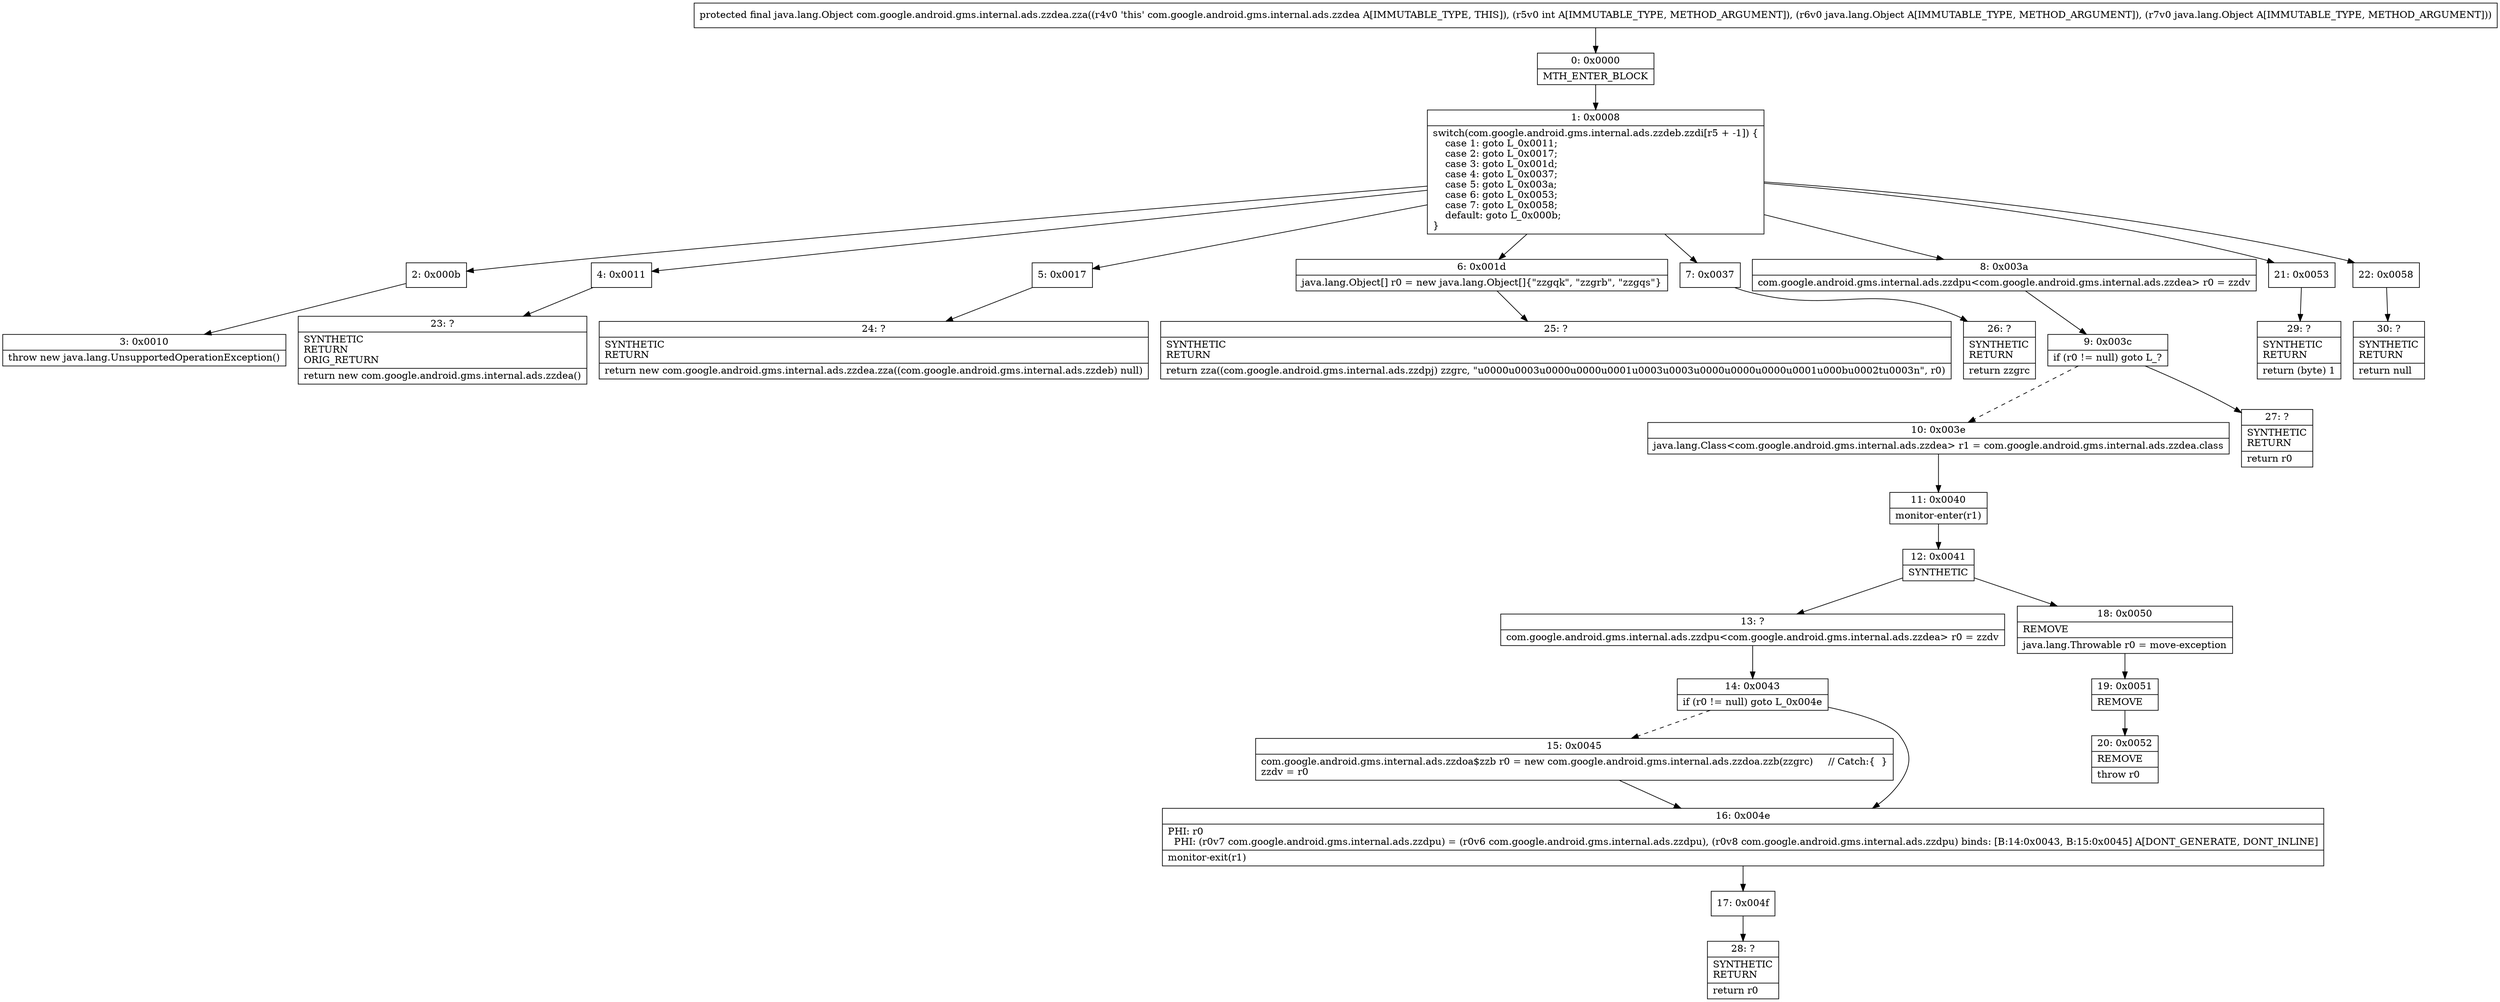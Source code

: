 digraph "CFG forcom.google.android.gms.internal.ads.zzdea.zza(ILjava\/lang\/Object;Ljava\/lang\/Object;)Ljava\/lang\/Object;" {
Node_0 [shape=record,label="{0\:\ 0x0000|MTH_ENTER_BLOCK\l}"];
Node_1 [shape=record,label="{1\:\ 0x0008|switch(com.google.android.gms.internal.ads.zzdeb.zzdi[r5 + \-1]) \{\l    case 1: goto L_0x0011;\l    case 2: goto L_0x0017;\l    case 3: goto L_0x001d;\l    case 4: goto L_0x0037;\l    case 5: goto L_0x003a;\l    case 6: goto L_0x0053;\l    case 7: goto L_0x0058;\l    default: goto L_0x000b;\l\}\l}"];
Node_2 [shape=record,label="{2\:\ 0x000b}"];
Node_3 [shape=record,label="{3\:\ 0x0010|throw new java.lang.UnsupportedOperationException()\l}"];
Node_4 [shape=record,label="{4\:\ 0x0011}"];
Node_5 [shape=record,label="{5\:\ 0x0017}"];
Node_6 [shape=record,label="{6\:\ 0x001d|java.lang.Object[] r0 = new java.lang.Object[]\{\"zzgqk\", \"zzgrb\", \"zzgqs\"\}\l}"];
Node_7 [shape=record,label="{7\:\ 0x0037}"];
Node_8 [shape=record,label="{8\:\ 0x003a|com.google.android.gms.internal.ads.zzdpu\<com.google.android.gms.internal.ads.zzdea\> r0 = zzdv\l}"];
Node_9 [shape=record,label="{9\:\ 0x003c|if (r0 != null) goto L_?\l}"];
Node_10 [shape=record,label="{10\:\ 0x003e|java.lang.Class\<com.google.android.gms.internal.ads.zzdea\> r1 = com.google.android.gms.internal.ads.zzdea.class\l}"];
Node_11 [shape=record,label="{11\:\ 0x0040|monitor\-enter(r1)\l}"];
Node_12 [shape=record,label="{12\:\ 0x0041|SYNTHETIC\l}"];
Node_13 [shape=record,label="{13\:\ ?|com.google.android.gms.internal.ads.zzdpu\<com.google.android.gms.internal.ads.zzdea\> r0 = zzdv\l}"];
Node_14 [shape=record,label="{14\:\ 0x0043|if (r0 != null) goto L_0x004e\l}"];
Node_15 [shape=record,label="{15\:\ 0x0045|com.google.android.gms.internal.ads.zzdoa$zzb r0 = new com.google.android.gms.internal.ads.zzdoa.zzb(zzgrc)     \/\/ Catch:\{  \}\lzzdv = r0\l}"];
Node_16 [shape=record,label="{16\:\ 0x004e|PHI: r0 \l  PHI: (r0v7 com.google.android.gms.internal.ads.zzdpu) = (r0v6 com.google.android.gms.internal.ads.zzdpu), (r0v8 com.google.android.gms.internal.ads.zzdpu) binds: [B:14:0x0043, B:15:0x0045] A[DONT_GENERATE, DONT_INLINE]\l|monitor\-exit(r1)\l}"];
Node_17 [shape=record,label="{17\:\ 0x004f}"];
Node_18 [shape=record,label="{18\:\ 0x0050|REMOVE\l|java.lang.Throwable r0 = move\-exception\l}"];
Node_19 [shape=record,label="{19\:\ 0x0051|REMOVE\l}"];
Node_20 [shape=record,label="{20\:\ 0x0052|REMOVE\l|throw r0\l}"];
Node_21 [shape=record,label="{21\:\ 0x0053}"];
Node_22 [shape=record,label="{22\:\ 0x0058}"];
Node_23 [shape=record,label="{23\:\ ?|SYNTHETIC\lRETURN\lORIG_RETURN\l|return new com.google.android.gms.internal.ads.zzdea()\l}"];
Node_24 [shape=record,label="{24\:\ ?|SYNTHETIC\lRETURN\l|return new com.google.android.gms.internal.ads.zzdea.zza((com.google.android.gms.internal.ads.zzdeb) null)\l}"];
Node_25 [shape=record,label="{25\:\ ?|SYNTHETIC\lRETURN\l|return zza((com.google.android.gms.internal.ads.zzdpj) zzgrc, \"u0000u0003u0000u0000u0001u0003u0003u0000u0000u0000u0001u000bu0002tu0003n\", r0)\l}"];
Node_26 [shape=record,label="{26\:\ ?|SYNTHETIC\lRETURN\l|return zzgrc\l}"];
Node_27 [shape=record,label="{27\:\ ?|SYNTHETIC\lRETURN\l|return r0\l}"];
Node_28 [shape=record,label="{28\:\ ?|SYNTHETIC\lRETURN\l|return r0\l}"];
Node_29 [shape=record,label="{29\:\ ?|SYNTHETIC\lRETURN\l|return (byte) 1\l}"];
Node_30 [shape=record,label="{30\:\ ?|SYNTHETIC\lRETURN\l|return null\l}"];
MethodNode[shape=record,label="{protected final java.lang.Object com.google.android.gms.internal.ads.zzdea.zza((r4v0 'this' com.google.android.gms.internal.ads.zzdea A[IMMUTABLE_TYPE, THIS]), (r5v0 int A[IMMUTABLE_TYPE, METHOD_ARGUMENT]), (r6v0 java.lang.Object A[IMMUTABLE_TYPE, METHOD_ARGUMENT]), (r7v0 java.lang.Object A[IMMUTABLE_TYPE, METHOD_ARGUMENT])) }"];
MethodNode -> Node_0;
Node_0 -> Node_1;
Node_1 -> Node_2;
Node_1 -> Node_4;
Node_1 -> Node_5;
Node_1 -> Node_6;
Node_1 -> Node_7;
Node_1 -> Node_8;
Node_1 -> Node_21;
Node_1 -> Node_22;
Node_2 -> Node_3;
Node_4 -> Node_23;
Node_5 -> Node_24;
Node_6 -> Node_25;
Node_7 -> Node_26;
Node_8 -> Node_9;
Node_9 -> Node_10[style=dashed];
Node_9 -> Node_27;
Node_10 -> Node_11;
Node_11 -> Node_12;
Node_12 -> Node_13;
Node_12 -> Node_18;
Node_13 -> Node_14;
Node_14 -> Node_15[style=dashed];
Node_14 -> Node_16;
Node_15 -> Node_16;
Node_16 -> Node_17;
Node_17 -> Node_28;
Node_18 -> Node_19;
Node_19 -> Node_20;
Node_21 -> Node_29;
Node_22 -> Node_30;
}

